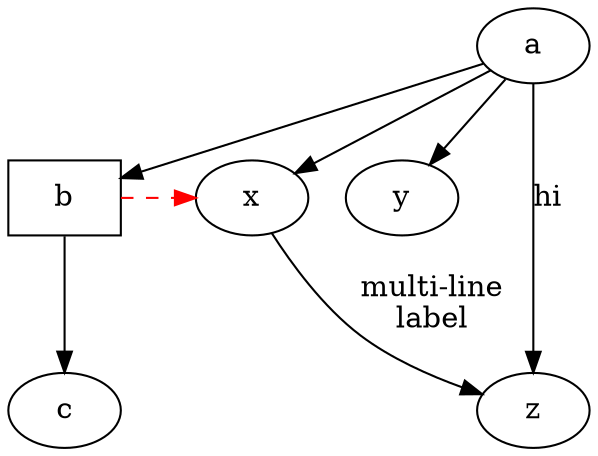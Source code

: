 digraph test3 {
       a -> b -> c;
       a -> {x y};
       b [shape=box];
       c {x y};
       a -> z [label="hi", weight=100];
       x -> z [label="multi-line\nlabel"];
       {rank=same; b x}
       edge [style=dashed,color=red];
       b -> x;
       {rank=same; b x}
}


